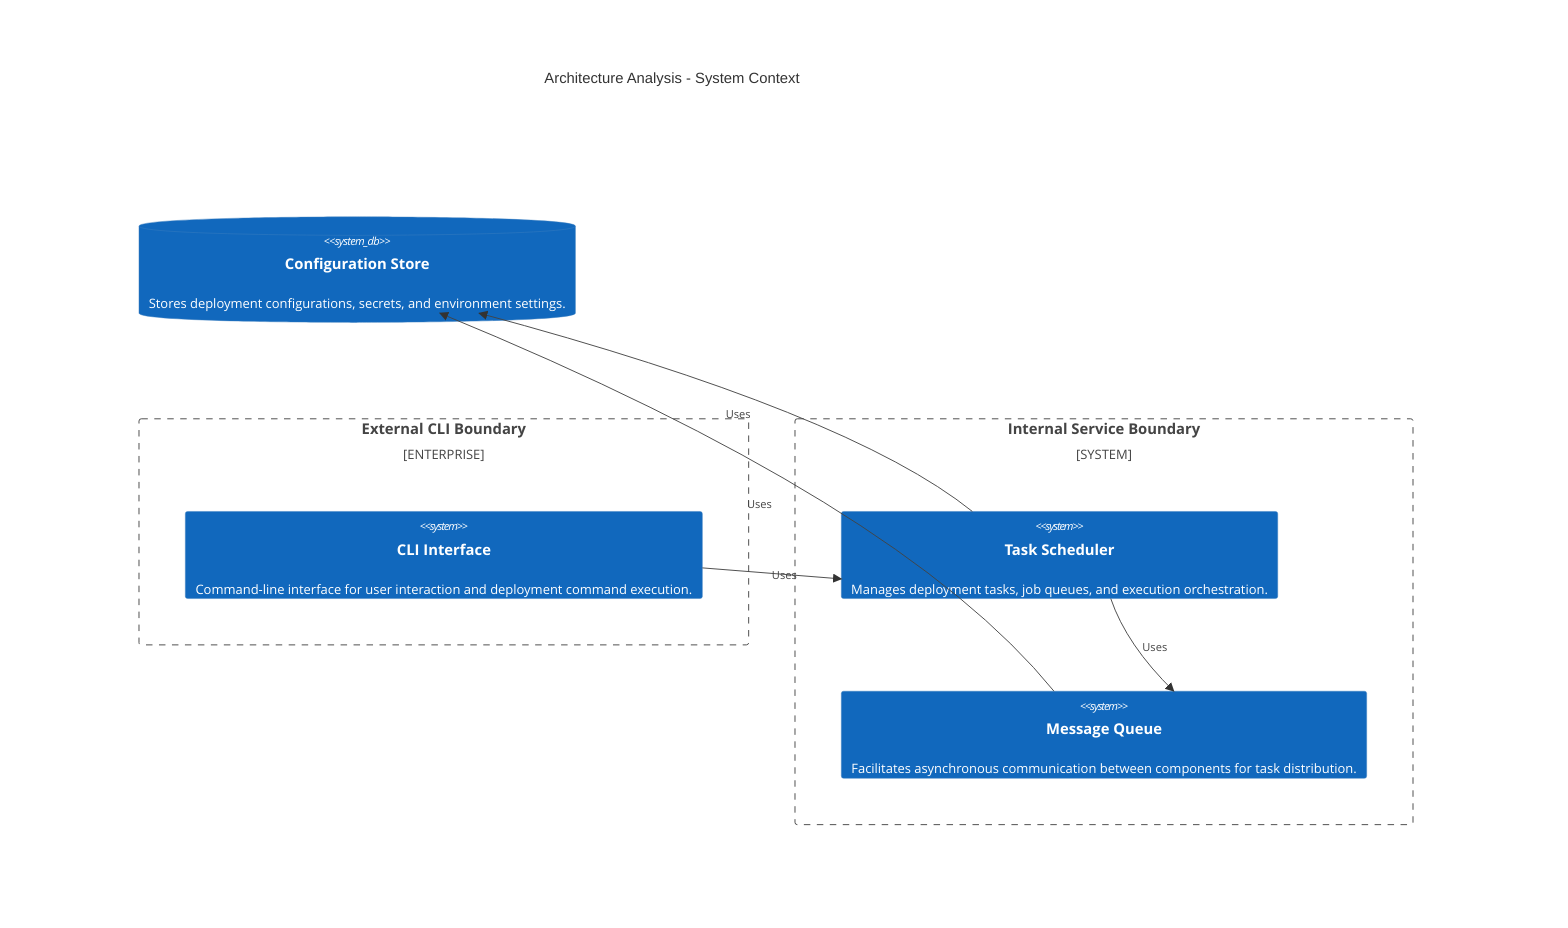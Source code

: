 C4Context
    title Architecture Analysis - System Context
    Enterprise_Boundary(tb_External_CLI_Boundary, "External CLI Boundary") {
        System(CLI_Interface, "CLI Interface", "Command-line interface for user interaction and deployment command execution.")
    }
    System_Boundary(tb_Internal_Service_Boundary, "Internal Service Boundary") {
        System(Task_Scheduler, "Task Scheduler", "Manages deployment tasks, job queues, and execution orchestration.")
        System(Message_Queue, "Message Queue", "Facilitates asynchronous communication between components for task distribution.")
    }
    SystemDb(Configuration_Store, "Configuration Store", "Stores deployment configurations, secrets, and environment settings.")

    Rel(CLI_Interface, Task_Scheduler, "Uses")
    Rel(Task_Scheduler, Message_Queue, "Uses")
    Rel(Message_Queue, Configuration_Store, "Uses")
    Rel(Task_Scheduler, Configuration_Store, "Uses")